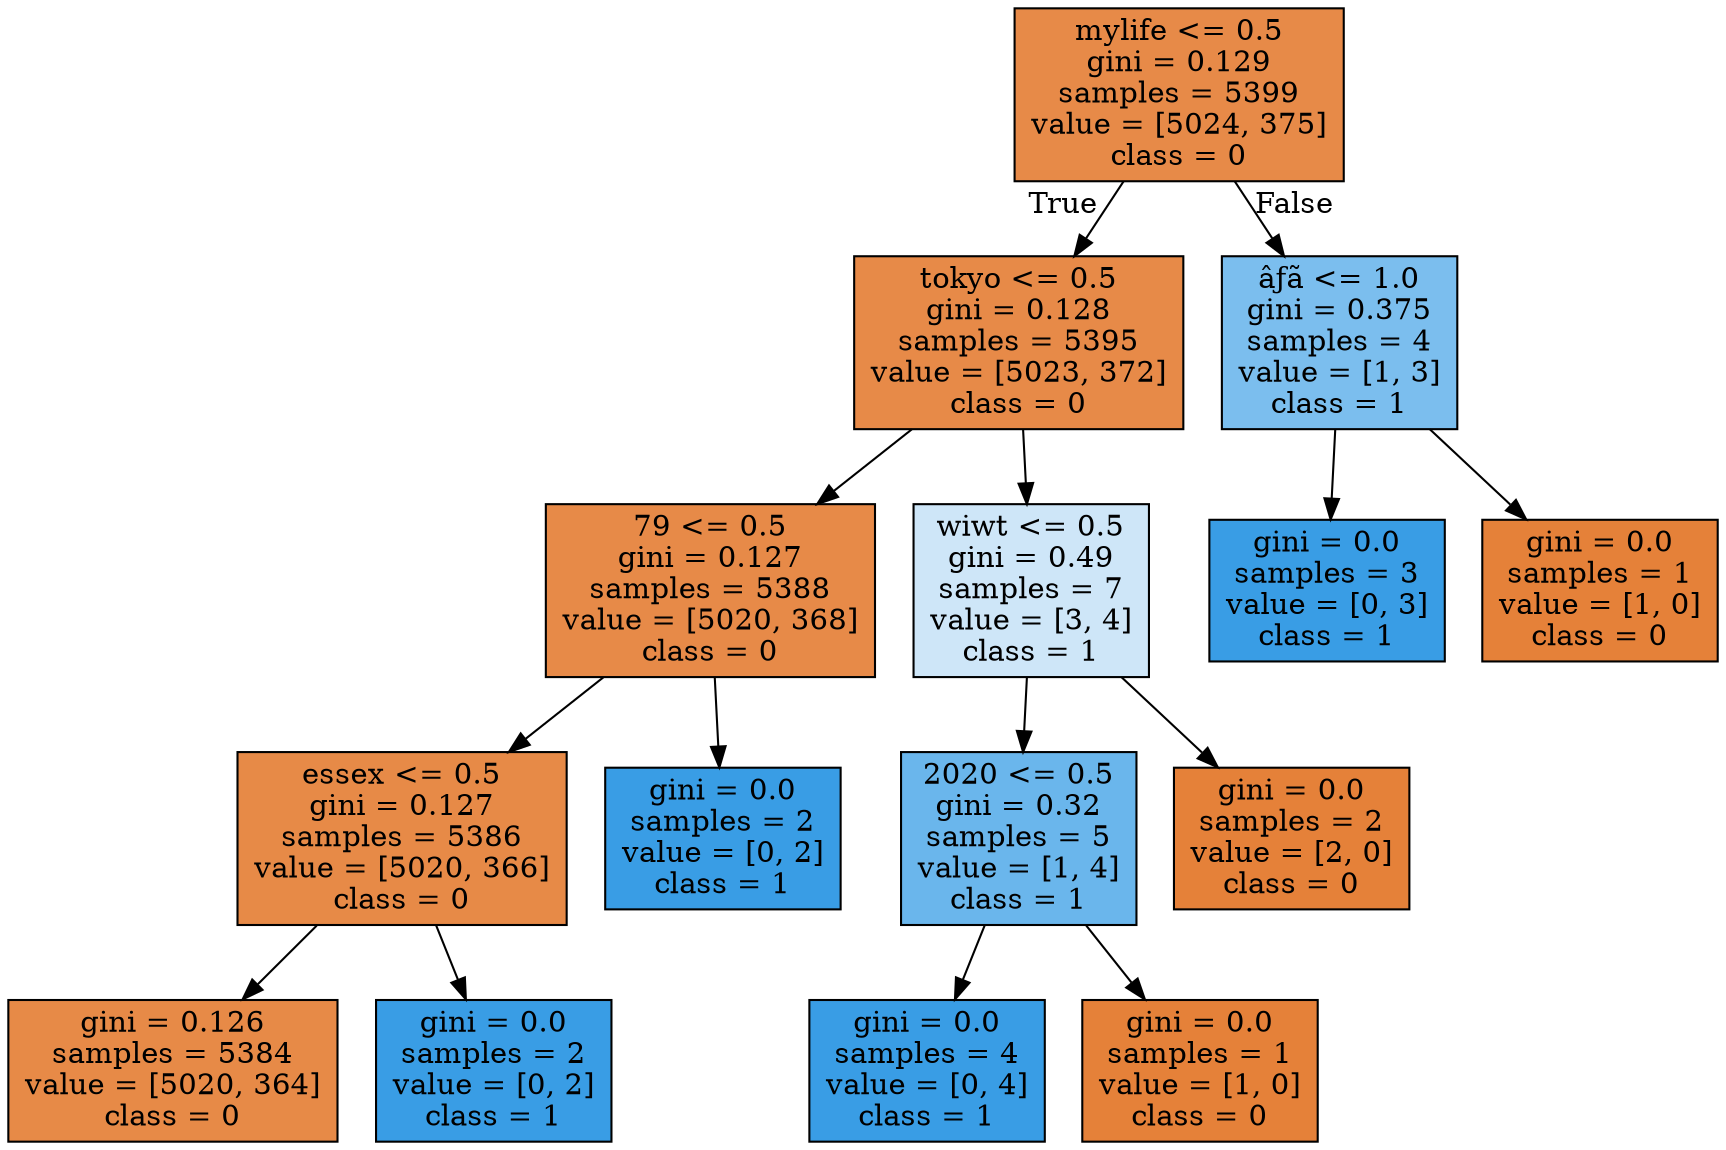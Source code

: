 digraph Tree {
node [shape=box, style="filled", color="black"] ;
0 [label="mylife <= 0.5\ngini = 0.129\nsamples = 5399\nvalue = [5024, 375]\nclass = 0", fillcolor="#e78a48"] ;
1 [label="tokyo <= 0.5\ngini = 0.128\nsamples = 5395\nvalue = [5023, 372]\nclass = 0", fillcolor="#e78a48"] ;
0 -> 1 [labeldistance=2.5, labelangle=45, headlabel="True"] ;
2 [label="79 <= 0.5\ngini = 0.127\nsamples = 5388\nvalue = [5020, 368]\nclass = 0", fillcolor="#e78a48"] ;
1 -> 2 ;
3 [label="essex <= 0.5\ngini = 0.127\nsamples = 5386\nvalue = [5020, 366]\nclass = 0", fillcolor="#e78a47"] ;
2 -> 3 ;
4 [label="gini = 0.126\nsamples = 5384\nvalue = [5020, 364]\nclass = 0", fillcolor="#e78a47"] ;
3 -> 4 ;
5 [label="gini = 0.0\nsamples = 2\nvalue = [0, 2]\nclass = 1", fillcolor="#399de5"] ;
3 -> 5 ;
6 [label="gini = 0.0\nsamples = 2\nvalue = [0, 2]\nclass = 1", fillcolor="#399de5"] ;
2 -> 6 ;
7 [label="wiwt <= 0.5\ngini = 0.49\nsamples = 7\nvalue = [3, 4]\nclass = 1", fillcolor="#cee6f8"] ;
1 -> 7 ;
8 [label="2020 <= 0.5\ngini = 0.32\nsamples = 5\nvalue = [1, 4]\nclass = 1", fillcolor="#6ab6ec"] ;
7 -> 8 ;
9 [label="gini = 0.0\nsamples = 4\nvalue = [0, 4]\nclass = 1", fillcolor="#399de5"] ;
8 -> 9 ;
10 [label="gini = 0.0\nsamples = 1\nvalue = [1, 0]\nclass = 0", fillcolor="#e58139"] ;
8 -> 10 ;
11 [label="gini = 0.0\nsamples = 2\nvalue = [2, 0]\nclass = 0", fillcolor="#e58139"] ;
7 -> 11 ;
12 [label="âƒã <= 1.0\ngini = 0.375\nsamples = 4\nvalue = [1, 3]\nclass = 1", fillcolor="#7bbeee"] ;
0 -> 12 [labeldistance=2.5, labelangle=-45, headlabel="False"] ;
13 [label="gini = 0.0\nsamples = 3\nvalue = [0, 3]\nclass = 1", fillcolor="#399de5"] ;
12 -> 13 ;
14 [label="gini = 0.0\nsamples = 1\nvalue = [1, 0]\nclass = 0", fillcolor="#e58139"] ;
12 -> 14 ;
}